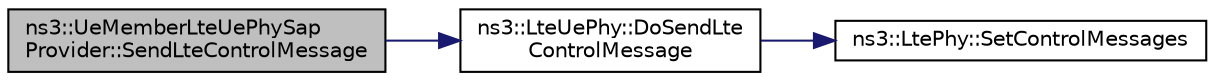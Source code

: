 digraph "ns3::UeMemberLteUePhySapProvider::SendLteControlMessage"
{
  edge [fontname="Helvetica",fontsize="10",labelfontname="Helvetica",labelfontsize="10"];
  node [fontname="Helvetica",fontsize="10",shape=record];
  rankdir="LR";
  Node1 [label="ns3::UeMemberLteUePhySap\lProvider::SendLteControlMessage",height=0.2,width=0.4,color="black", fillcolor="grey75", style="filled", fontcolor="black"];
  Node1 -> Node2 [color="midnightblue",fontsize="10",style="solid"];
  Node2 [label="ns3::LteUePhy::DoSendLte\lControlMessage",height=0.2,width=0.4,color="black", fillcolor="white", style="filled",URL="$da/ddd/classns3_1_1LteUePhy.html#aec15b282a5036f328c1e8ca6222b6b13"];
  Node2 -> Node3 [color="midnightblue",fontsize="10",style="solid"];
  Node3 [label="ns3::LtePhy::SetControlMessages",height=0.2,width=0.4,color="black", fillcolor="white", style="filled",URL="$d5/d66/classns3_1_1LtePhy.html#ac9b58c16a19e12a336a0593b129d6932"];
}
